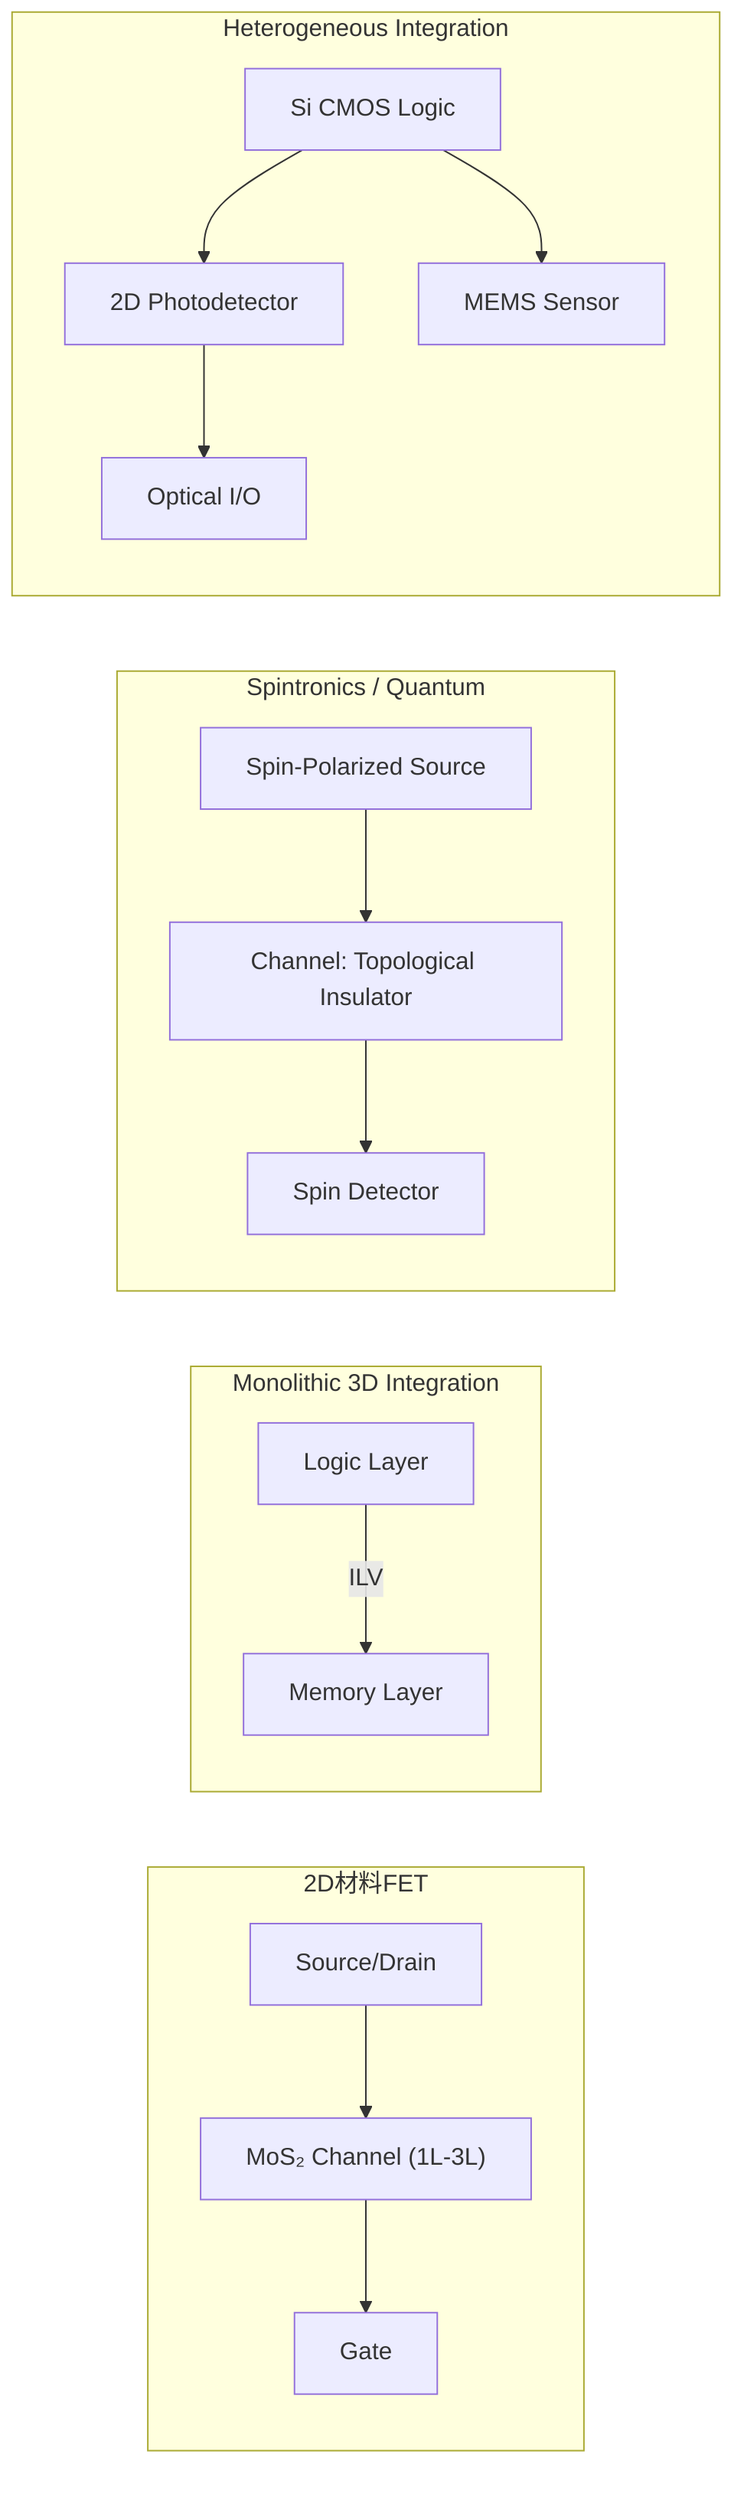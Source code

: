 %% post_cfet_block_diagrams.mmd
flowchart LR
  subgraph 2D_FET["2D材料FET"]
    A1["Source/Drain"] --> A2["MoS₂ Channel (1L-3L)"] --> A3["Gate"]
  end

  subgraph M3D["Monolithic 3D Integration"]
    B1["Logic Layer"] -->|ILV| B2["Memory Layer"]
  end

  subgraph Spintronics["Spintronics / Quantum"]
    C1["Spin-Polarized Source"] --> C2["Channel: Topological Insulator"] --> C3["Spin Detector"]
  end

  subgraph Hetero["Heterogeneous Integration"]
    D1["Si CMOS Logic"] --> D2["2D Photodetector"] --> D3["Optical I/O"]
    D1 --> D4["MEMS Sensor"]
  end
